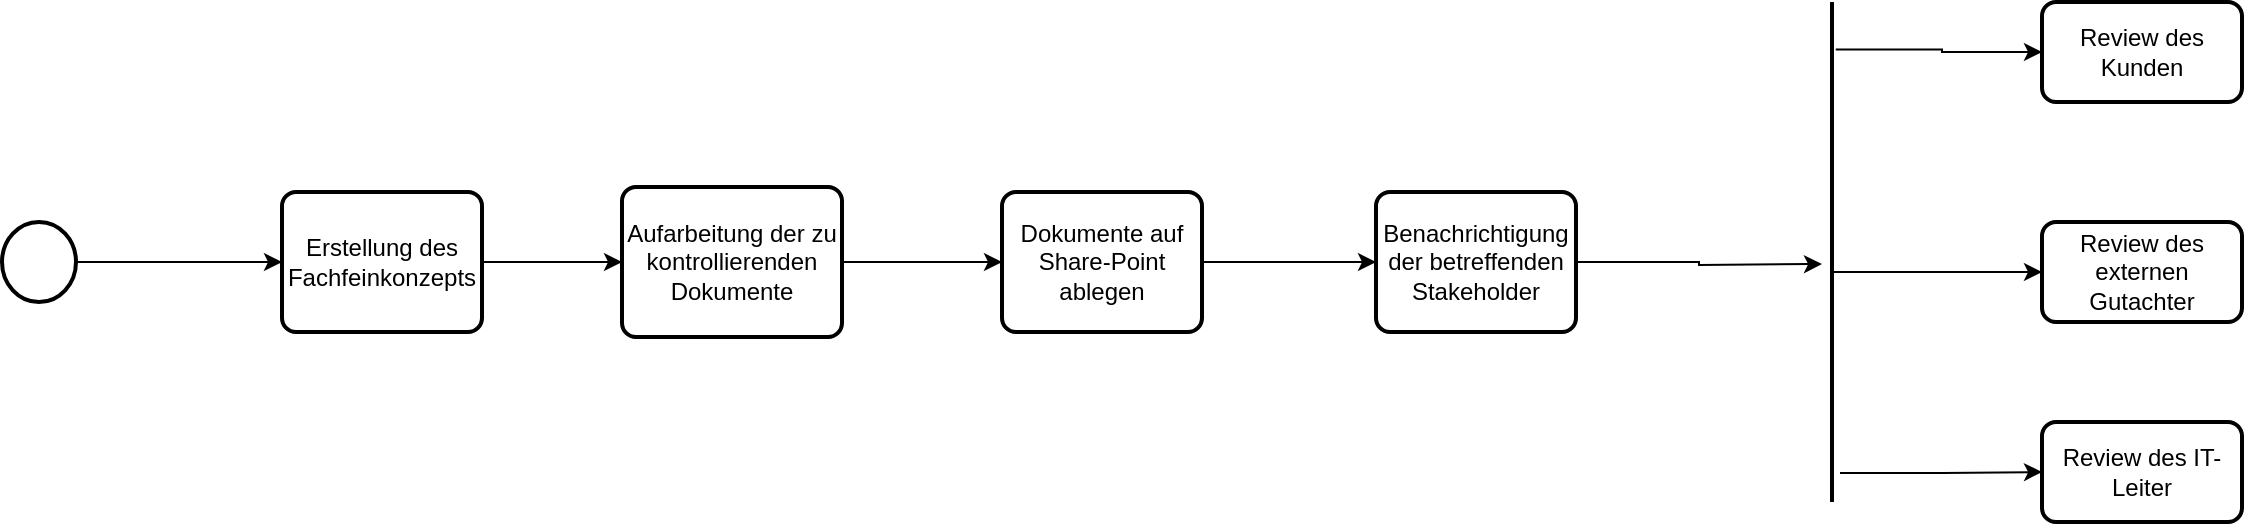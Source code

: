 <mxfile version="15.5.0" type="github">
  <diagram id="C5RBs43oDa-KdzZeNtuy" name="Page-1">
    <mxGraphModel dx="1221" dy="681" grid="1" gridSize="10" guides="1" tooltips="1" connect="1" arrows="1" fold="1" page="1" pageScale="1" pageWidth="827" pageHeight="1169" math="0" shadow="0">
      <root>
        <mxCell id="WIyWlLk6GJQsqaUBKTNV-0" />
        <mxCell id="WIyWlLk6GJQsqaUBKTNV-1" parent="WIyWlLk6GJQsqaUBKTNV-0" />
        <mxCell id="Rqcq4zvR49fvZkb_9wGG-0" value="" style="strokeWidth=2;html=1;shape=mxgraph.flowchart.start_2;whiteSpace=wrap;" vertex="1" parent="WIyWlLk6GJQsqaUBKTNV-1">
          <mxGeometry x="40" y="120" width="37" height="40" as="geometry" />
        </mxCell>
        <mxCell id="Rqcq4zvR49fvZkb_9wGG-1" value="Erstellung des Fachfeinkonzepts" style="rounded=1;whiteSpace=wrap;html=1;absoluteArcSize=1;arcSize=14;strokeWidth=2;" vertex="1" parent="WIyWlLk6GJQsqaUBKTNV-1">
          <mxGeometry x="180" y="105" width="100" height="70" as="geometry" />
        </mxCell>
        <mxCell id="Rqcq4zvR49fvZkb_9wGG-3" value="" style="endArrow=classic;html=1;rounded=0;edgeStyle=orthogonalEdgeStyle;exitX=1;exitY=0.5;exitDx=0;exitDy=0;exitPerimeter=0;entryX=0;entryY=0.5;entryDx=0;entryDy=0;" edge="1" parent="WIyWlLk6GJQsqaUBKTNV-1" source="Rqcq4zvR49fvZkb_9wGG-0" target="Rqcq4zvR49fvZkb_9wGG-1">
          <mxGeometry width="50" height="50" relative="1" as="geometry">
            <mxPoint x="90" y="160" as="sourcePoint" />
            <mxPoint x="140" y="110" as="targetPoint" />
          </mxGeometry>
        </mxCell>
        <mxCell id="Rqcq4zvR49fvZkb_9wGG-4" value="Aufarbeitung der zu kontrollierenden Dokumente" style="rounded=1;whiteSpace=wrap;html=1;absoluteArcSize=1;arcSize=14;strokeWidth=2;" vertex="1" parent="WIyWlLk6GJQsqaUBKTNV-1">
          <mxGeometry x="350" y="102.5" width="110" height="75" as="geometry" />
        </mxCell>
        <mxCell id="Rqcq4zvR49fvZkb_9wGG-5" value="" style="endArrow=classic;html=1;rounded=0;edgeStyle=orthogonalEdgeStyle;exitX=1;exitY=0.5;exitDx=0;exitDy=0;entryX=0;entryY=0.5;entryDx=0;entryDy=0;" edge="1" parent="WIyWlLk6GJQsqaUBKTNV-1" source="Rqcq4zvR49fvZkb_9wGG-1" target="Rqcq4zvR49fvZkb_9wGG-4">
          <mxGeometry width="50" height="50" relative="1" as="geometry">
            <mxPoint x="290" y="280" as="sourcePoint" />
            <mxPoint x="340" y="230" as="targetPoint" />
          </mxGeometry>
        </mxCell>
        <mxCell id="Rqcq4zvR49fvZkb_9wGG-6" value="Dokumente auf Share-Point ablegen" style="rounded=1;whiteSpace=wrap;html=1;absoluteArcSize=1;arcSize=14;strokeWidth=2;" vertex="1" parent="WIyWlLk6GJQsqaUBKTNV-1">
          <mxGeometry x="540" y="105" width="100" height="70" as="geometry" />
        </mxCell>
        <mxCell id="Rqcq4zvR49fvZkb_9wGG-7" value="" style="endArrow=classic;html=1;rounded=0;edgeStyle=orthogonalEdgeStyle;exitX=1;exitY=0.5;exitDx=0;exitDy=0;entryX=0;entryY=0.5;entryDx=0;entryDy=0;" edge="1" parent="WIyWlLk6GJQsqaUBKTNV-1" source="Rqcq4zvR49fvZkb_9wGG-4" target="Rqcq4zvR49fvZkb_9wGG-6">
          <mxGeometry width="50" height="50" relative="1" as="geometry">
            <mxPoint x="480" y="280" as="sourcePoint" />
            <mxPoint x="530" y="230" as="targetPoint" />
          </mxGeometry>
        </mxCell>
        <mxCell id="Rqcq4zvR49fvZkb_9wGG-8" value="Benachrichtigung der betreffenden Stakeholder" style="rounded=1;whiteSpace=wrap;html=1;absoluteArcSize=1;arcSize=14;strokeWidth=2;" vertex="1" parent="WIyWlLk6GJQsqaUBKTNV-1">
          <mxGeometry x="727" y="105" width="100" height="70" as="geometry" />
        </mxCell>
        <mxCell id="Rqcq4zvR49fvZkb_9wGG-9" value="" style="endArrow=classic;html=1;rounded=0;edgeStyle=orthogonalEdgeStyle;exitX=1;exitY=0.5;exitDx=0;exitDy=0;entryX=0;entryY=0.5;entryDx=0;entryDy=0;" edge="1" parent="WIyWlLk6GJQsqaUBKTNV-1" source="Rqcq4zvR49fvZkb_9wGG-6" target="Rqcq4zvR49fvZkb_9wGG-8">
          <mxGeometry width="50" height="50" relative="1" as="geometry">
            <mxPoint x="640" y="320" as="sourcePoint" />
            <mxPoint x="690" y="270" as="targetPoint" />
          </mxGeometry>
        </mxCell>
        <mxCell id="Rqcq4zvR49fvZkb_9wGG-10" value="Review des Kunden" style="rounded=1;whiteSpace=wrap;html=1;absoluteArcSize=1;arcSize=14;strokeWidth=2;" vertex="1" parent="WIyWlLk6GJQsqaUBKTNV-1">
          <mxGeometry x="1060" y="10" width="100" height="50" as="geometry" />
        </mxCell>
        <mxCell id="Rqcq4zvR49fvZkb_9wGG-11" value="Review des externen Gutachter" style="rounded=1;whiteSpace=wrap;html=1;absoluteArcSize=1;arcSize=14;strokeWidth=2;" vertex="1" parent="WIyWlLk6GJQsqaUBKTNV-1">
          <mxGeometry x="1060" y="120" width="100" height="50" as="geometry" />
        </mxCell>
        <mxCell id="Rqcq4zvR49fvZkb_9wGG-12" value="Review des IT-Leiter" style="rounded=1;whiteSpace=wrap;html=1;absoluteArcSize=1;arcSize=14;strokeWidth=2;" vertex="1" parent="WIyWlLk6GJQsqaUBKTNV-1">
          <mxGeometry x="1060" y="220" width="100" height="50" as="geometry" />
        </mxCell>
        <mxCell id="Rqcq4zvR49fvZkb_9wGG-16" value="" style="line;strokeWidth=2;direction=south;html=1;" vertex="1" parent="WIyWlLk6GJQsqaUBKTNV-1">
          <mxGeometry x="950" y="10" width="10" height="250" as="geometry" />
        </mxCell>
        <mxCell id="Rqcq4zvR49fvZkb_9wGG-20" value="" style="endArrow=classic;html=1;rounded=0;edgeStyle=orthogonalEdgeStyle;exitX=1;exitY=0.5;exitDx=0;exitDy=0;" edge="1" parent="WIyWlLk6GJQsqaUBKTNV-1" source="Rqcq4zvR49fvZkb_9wGG-8">
          <mxGeometry width="50" height="50" relative="1" as="geometry">
            <mxPoint x="900" y="170" as="sourcePoint" />
            <mxPoint x="950" y="141" as="targetPoint" />
          </mxGeometry>
        </mxCell>
        <mxCell id="Rqcq4zvR49fvZkb_9wGG-21" value="" style="endArrow=classic;html=1;rounded=0;edgeStyle=orthogonalEdgeStyle;entryX=0;entryY=0.5;entryDx=0;entryDy=0;exitX=0.095;exitY=0.312;exitDx=0;exitDy=0;exitPerimeter=0;" edge="1" parent="WIyWlLk6GJQsqaUBKTNV-1" source="Rqcq4zvR49fvZkb_9wGG-16" target="Rqcq4zvR49fvZkb_9wGG-10">
          <mxGeometry width="50" height="50" relative="1" as="geometry">
            <mxPoint x="1015" y="35" as="sourcePoint" />
            <mxPoint x="960" y="40" as="targetPoint" />
          </mxGeometry>
        </mxCell>
        <mxCell id="Rqcq4zvR49fvZkb_9wGG-24" value="" style="endArrow=classic;html=1;rounded=0;edgeStyle=orthogonalEdgeStyle;entryX=0;entryY=0.5;entryDx=0;entryDy=0;exitX=0.942;exitY=0.1;exitDx=0;exitDy=0;exitPerimeter=0;" edge="1" parent="WIyWlLk6GJQsqaUBKTNV-1" source="Rqcq4zvR49fvZkb_9wGG-16" target="Rqcq4zvR49fvZkb_9wGG-12">
          <mxGeometry width="50" height="50" relative="1" as="geometry">
            <mxPoint x="1010" y="340" as="sourcePoint" />
            <mxPoint x="1060" y="290" as="targetPoint" />
          </mxGeometry>
        </mxCell>
        <mxCell id="Rqcq4zvR49fvZkb_9wGG-25" value="" style="endArrow=classic;html=1;rounded=0;edgeStyle=orthogonalEdgeStyle;entryX=0;entryY=0.5;entryDx=0;entryDy=0;exitX=0.54;exitY=0.571;exitDx=0;exitDy=0;exitPerimeter=0;" edge="1" parent="WIyWlLk6GJQsqaUBKTNV-1" source="Rqcq4zvR49fvZkb_9wGG-16" target="Rqcq4zvR49fvZkb_9wGG-11">
          <mxGeometry width="50" height="50" relative="1" as="geometry">
            <mxPoint x="1050" y="130" as="sourcePoint" />
            <mxPoint x="1100" y="80" as="targetPoint" />
          </mxGeometry>
        </mxCell>
      </root>
    </mxGraphModel>
  </diagram>
</mxfile>
